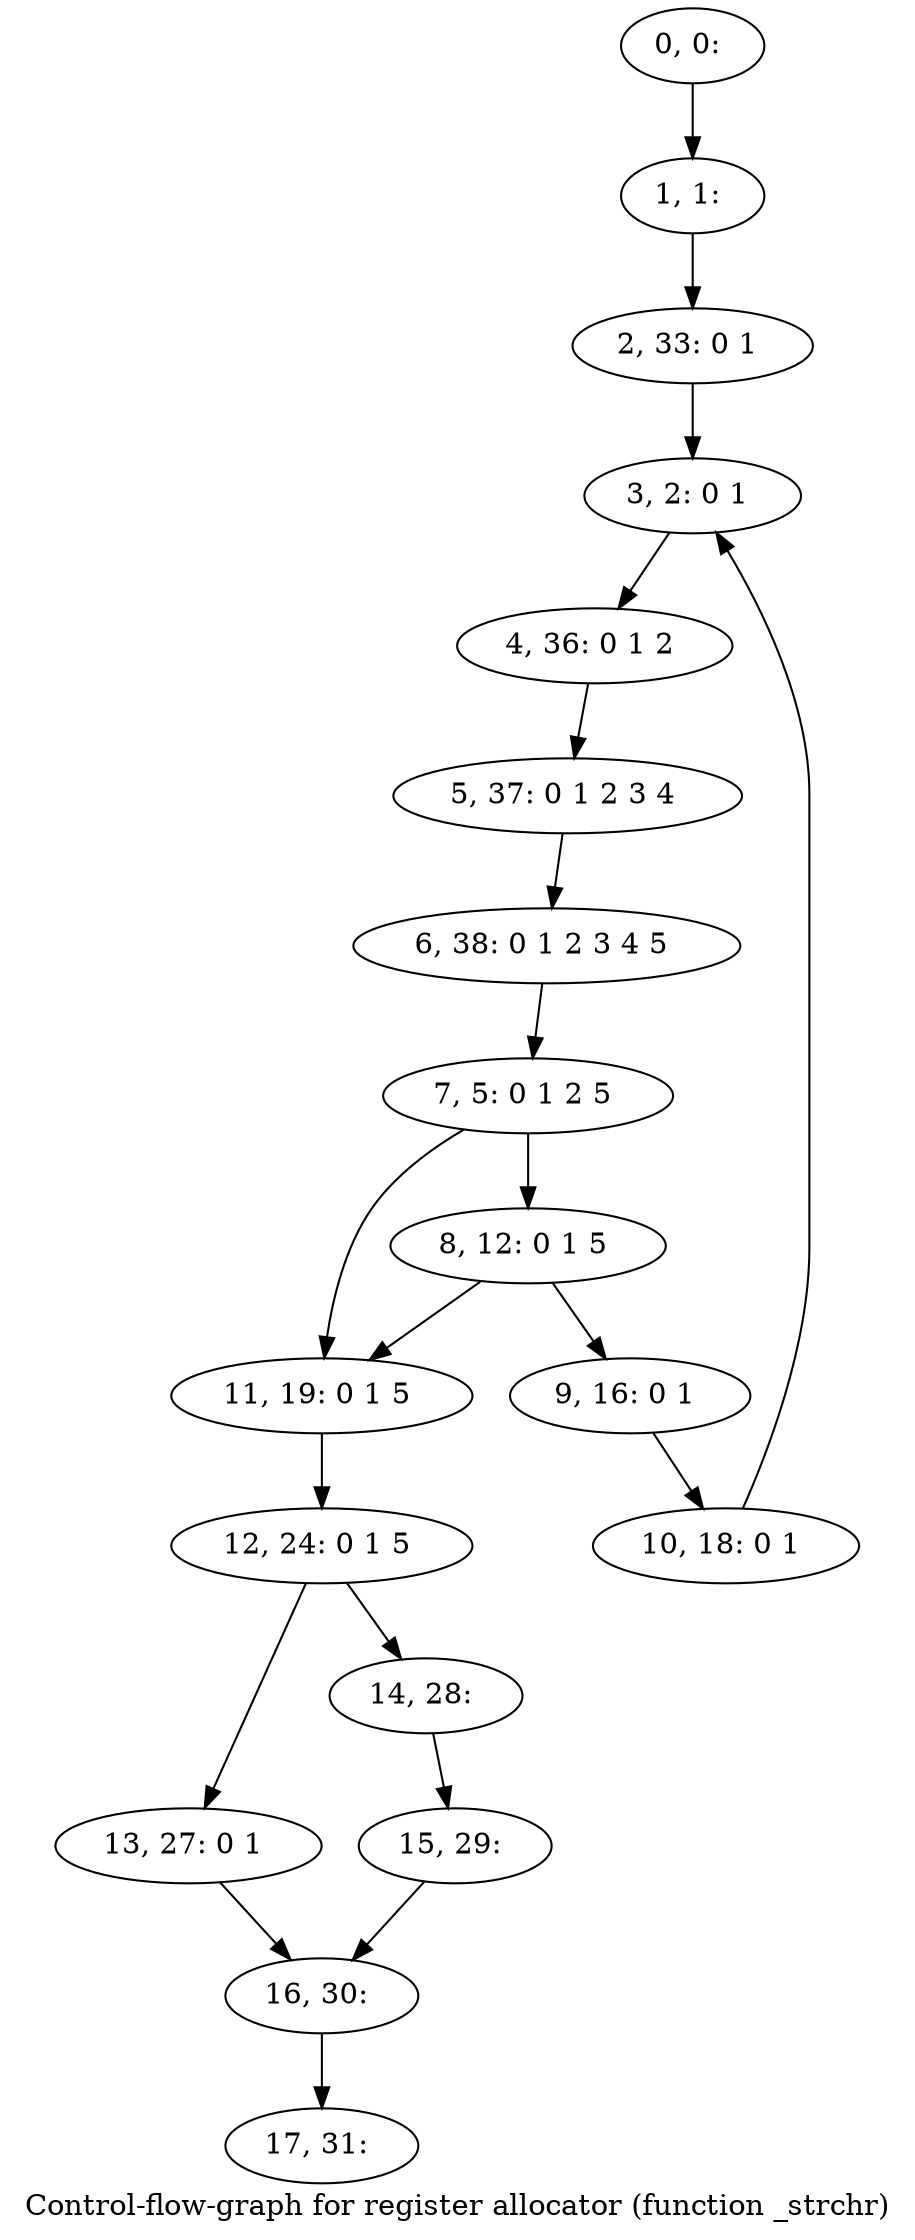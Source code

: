 digraph G {
graph [label="Control-flow-graph for register allocator (function _strchr)"]
0[label="0, 0: "];
1[label="1, 1: "];
2[label="2, 33: 0 1 "];
3[label="3, 2: 0 1 "];
4[label="4, 36: 0 1 2 "];
5[label="5, 37: 0 1 2 3 4 "];
6[label="6, 38: 0 1 2 3 4 5 "];
7[label="7, 5: 0 1 2 5 "];
8[label="8, 12: 0 1 5 "];
9[label="9, 16: 0 1 "];
10[label="10, 18: 0 1 "];
11[label="11, 19: 0 1 5 "];
12[label="12, 24: 0 1 5 "];
13[label="13, 27: 0 1 "];
14[label="14, 28: "];
15[label="15, 29: "];
16[label="16, 30: "];
17[label="17, 31: "];
0->1 ;
1->2 ;
2->3 ;
3->4 ;
4->5 ;
5->6 ;
6->7 ;
7->8 ;
7->11 ;
8->9 ;
8->11 ;
9->10 ;
10->3 ;
11->12 ;
12->13 ;
12->14 ;
13->16 ;
14->15 ;
15->16 ;
16->17 ;
}
